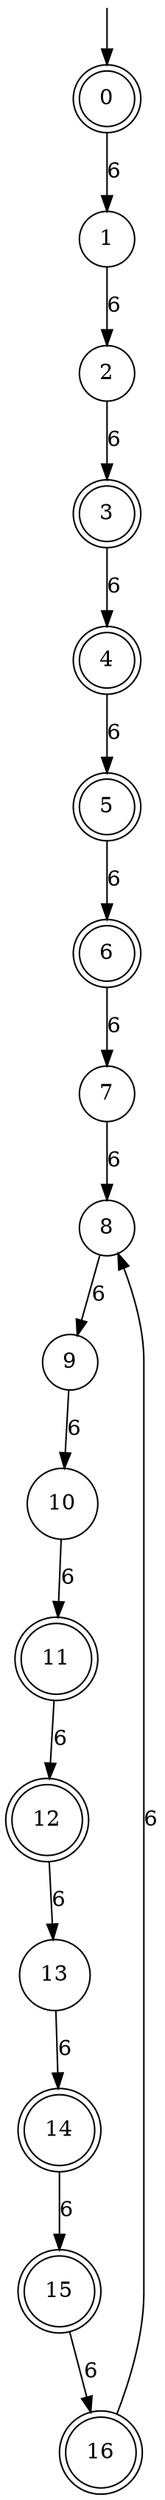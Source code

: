 digraph g {

	s0 [shape="doublecircle" label="0"];
	s1 [shape="circle" label="1"];
	s2 [shape="circle" label="2"];
	s3 [shape="doublecircle" label="3"];
	s4 [shape="doublecircle" label="4"];
	s5 [shape="doublecircle" label="5"];
	s6 [shape="doublecircle" label="6"];
	s7 [shape="circle" label="7"];
	s8 [shape="circle" label="8"];
	s9 [shape="circle" label="9"];
	s10 [shape="circle" label="10"];
	s11 [shape="doublecircle" label="11"];
	s12 [shape="doublecircle" label="12"];
	s13 [shape="circle" label="13"];
	s14 [shape="doublecircle" label="14"];
	s15 [shape="doublecircle" label="15"];
	s16 [shape="doublecircle" label="16"];
	s0 -> s1 [label="6"];
	s1 -> s2 [label="6"];
	s2 -> s3 [label="6"];
	s3 -> s4 [label="6"];
	s4 -> s5 [label="6"];
	s5 -> s6 [label="6"];
	s6 -> s7 [label="6"];
	s7 -> s8 [label="6"];
	s8 -> s9 [label="6"];
	s9 -> s10 [label="6"];
	s10 -> s11 [label="6"];
	s11 -> s12 [label="6"];
	s12 -> s13 [label="6"];
	s13 -> s14 [label="6"];
	s14 -> s15 [label="6"];
	s15 -> s16 [label="6"];
	s16 -> s8 [label="6"];

__start0 [label="" shape="none" width="0" height="0"];
__start0 -> s0;

}
